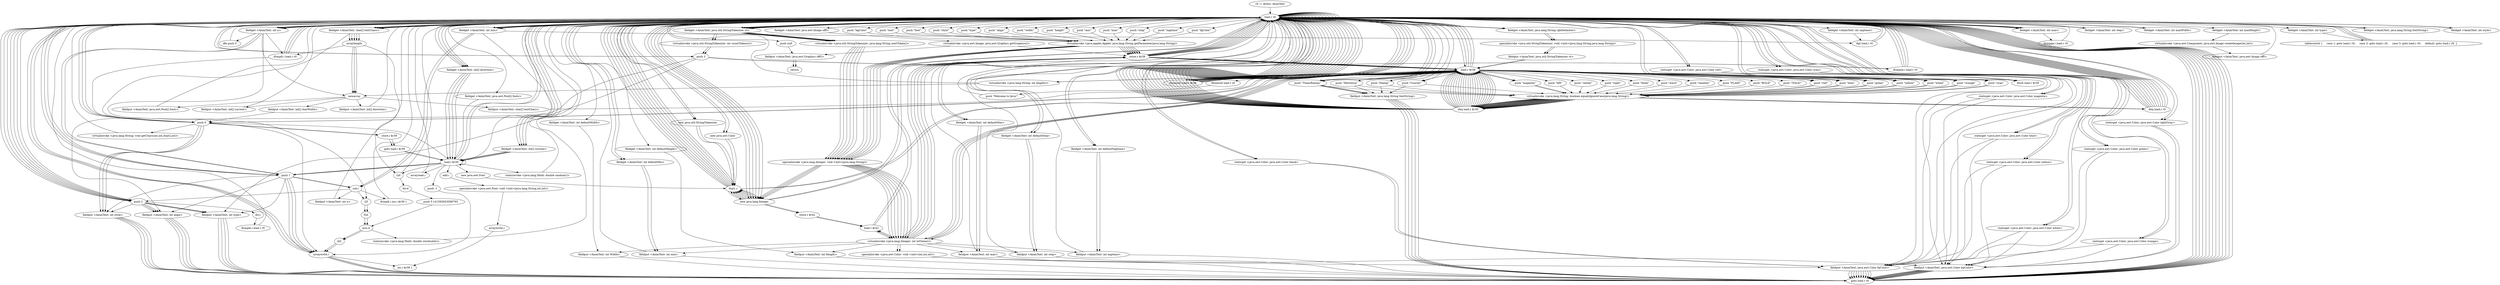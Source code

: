 digraph "" {
    "r0 := @this: AnimText"
    "load.r r0"
    "r0 := @this: AnimText"->"load.r r0";
    "push \"text\""
    "load.r r0"->"push \"text\"";
    "virtualinvoke <java.applet.Applet: java.lang.String getParameter(java.lang.String)>"
    "push \"text\""->"virtualinvoke <java.applet.Applet: java.lang.String getParameter(java.lang.String)>";
    "store.r $r39"
    "virtualinvoke <java.applet.Applet: java.lang.String getParameter(java.lang.String)>"->"store.r $r39";
    "load.r $r39"
    "store.r $r39"->"load.r $r39";
    "ifnonnull load.r r0"
    "load.r $r39"->"ifnonnull load.r r0";
    "push \"Welcome to Java!\""
    "ifnonnull load.r r0"->"push \"Welcome to Java!\"";
    "push \"Welcome to Java!\""->"store.r $r39";
    "store.r $r39"->"load.r r0";
    "load.r r0"->"load.r $r39";
    "virtualinvoke <java.lang.String: int length()>"
    "load.r $r39"->"virtualinvoke <java.lang.String: int length()>";
    "newarray"
    "virtualinvoke <java.lang.String: int length()>"->"newarray";
    "fieldput <AnimText: char[] textChars>"
    "newarray"->"fieldput <AnimText: char[] textChars>";
    "fieldput <AnimText: char[] textChars>"->"load.r $r39";
    "push 0"
    "load.r $r39"->"push 0";
    "push 0"->"load.r $r39";
    "load.r $r39"->"virtualinvoke <java.lang.String: int length()>";
    "virtualinvoke <java.lang.String: int length()>"->"load.r r0";
    "fieldget <AnimText: char[] textChars>"
    "load.r r0"->"fieldget <AnimText: char[] textChars>";
    "fieldget <AnimText: char[] textChars>"->"push 0";
    "virtualinvoke <java.lang.String: void getChars(int,int,char[],int)>"
    "push 0"->"virtualinvoke <java.lang.String: void getChars(int,int,char[],int)>";
    "virtualinvoke <java.lang.String: void getChars(int,int,char[],int)>"->"load.r r0";
    "push \"font\""
    "load.r r0"->"push \"font\"";
    "push \"font\""->"virtualinvoke <java.applet.Applet: java.lang.String getParameter(java.lang.String)>";
    "virtualinvoke <java.applet.Applet: java.lang.String getParameter(java.lang.String)>"->"store.r $r39";
    "store.r $r39"->"load.r $r39";
    "ifnonnull load.r $r39"
    "load.r $r39"->"ifnonnull load.r $r39";
    "ifnonnull load.r $r39"->"load.r r0";
    "push \"TimesRoman\""
    "load.r r0"->"push \"TimesRoman\"";
    "fieldput <AnimText: java.lang.String fontString>"
    "push \"TimesRoman\""->"fieldput <AnimText: java.lang.String fontString>";
    "goto load.r r0"
    "fieldput <AnimText: java.lang.String fontString>"->"goto load.r r0";
    "goto load.r r0"->"load.r r0";
    "push \"style\""
    "load.r r0"->"push \"style\"";
    "push \"style\""->"virtualinvoke <java.applet.Applet: java.lang.String getParameter(java.lang.String)>";
    "virtualinvoke <java.applet.Applet: java.lang.String getParameter(java.lang.String)>"->"store.r $r39";
    "store.r $r39"->"load.r $r39";
    "load.r $r39"->"ifnonnull load.r $r39";
    "ifnonnull load.r $r39"->"load.r r0";
    "load.r r0"->"push 0";
    "fieldput <AnimText: int style>"
    "push 0"->"fieldput <AnimText: int style>";
    "fieldput <AnimText: int style>"->"goto load.r r0";
    "goto load.r r0"->"load.r r0";
    "push \"type\""
    "load.r r0"->"push \"type\"";
    "push \"type\""->"virtualinvoke <java.applet.Applet: java.lang.String getParameter(java.lang.String)>";
    "virtualinvoke <java.applet.Applet: java.lang.String getParameter(java.lang.String)>"->"store.r $r39";
    "store.r $r39"->"load.r $r39";
    "load.r $r39"->"ifnonnull load.r $r39";
    "ifnonnull load.r $r39"->"load.r r0";
    "push 2"
    "load.r r0"->"push 2";
    "fieldput <AnimText: int type>"
    "push 2"->"fieldput <AnimText: int type>";
    "fieldput <AnimText: int type>"->"goto load.r r0";
    "goto load.r r0"->"load.r r0";
    "push \"align\""
    "load.r r0"->"push \"align\"";
    "push \"align\""->"virtualinvoke <java.applet.Applet: java.lang.String getParameter(java.lang.String)>";
    "virtualinvoke <java.applet.Applet: java.lang.String getParameter(java.lang.String)>"->"store.r $r39";
    "store.r $r39"->"load.r $r39";
    "load.r $r39"->"ifnonnull load.r $r39";
    "ifnonnull load.r $r39"->"load.r r0";
    "load.r r0"->"push 2";
    "fieldput <AnimText: int align>"
    "push 2"->"fieldput <AnimText: int align>";
    "fieldput <AnimText: int align>"->"goto load.r r0";
    "goto load.r r0"->"load.r r0";
    "new java.lang.Integer"
    "load.r r0"->"new java.lang.Integer";
    "dup1.r"
    "new java.lang.Integer"->"dup1.r";
    "dup1.r"->"load.r r0";
    "push \"width\""
    "load.r r0"->"push \"width\"";
    "push \"width\""->"virtualinvoke <java.applet.Applet: java.lang.String getParameter(java.lang.String)>";
    "specialinvoke <java.lang.Integer: void <init>(java.lang.String)>"
    "virtualinvoke <java.applet.Applet: java.lang.String getParameter(java.lang.String)>"->"specialinvoke <java.lang.Integer: void <init>(java.lang.String)>";
    "virtualinvoke <java.lang.Integer: int intValue()>"
    "specialinvoke <java.lang.Integer: void <init>(java.lang.String)>"->"virtualinvoke <java.lang.Integer: int intValue()>";
    "fieldput <AnimText: int Width>"
    "virtualinvoke <java.lang.Integer: int intValue()>"->"fieldput <AnimText: int Width>";
    "fieldput <AnimText: int Width>"->"goto load.r r0";
    "goto load.r r0"->"load.r r0";
    "load.r r0"->"new java.lang.Integer";
    "new java.lang.Integer"->"dup1.r";
    "dup1.r"->"load.r r0";
    "push \"height\""
    "load.r r0"->"push \"height\"";
    "push \"height\""->"virtualinvoke <java.applet.Applet: java.lang.String getParameter(java.lang.String)>";
    "virtualinvoke <java.applet.Applet: java.lang.String getParameter(java.lang.String)>"->"specialinvoke <java.lang.Integer: void <init>(java.lang.String)>";
    "specialinvoke <java.lang.Integer: void <init>(java.lang.String)>"->"virtualinvoke <java.lang.Integer: int intValue()>";
    "fieldput <AnimText: int Height>"
    "virtualinvoke <java.lang.Integer: int intValue()>"->"fieldput <AnimText: int Height>";
    "fieldput <AnimText: int Height>"->"goto load.r r0";
    "goto load.r r0"->"load.r r0";
    "load.r r0"->"new java.lang.Integer";
    "new java.lang.Integer"->"dup1.r";
    "dup1.r"->"load.r r0";
    "push \"min\""
    "load.r r0"->"push \"min\"";
    "push \"min\""->"virtualinvoke <java.applet.Applet: java.lang.String getParameter(java.lang.String)>";
    "virtualinvoke <java.applet.Applet: java.lang.String getParameter(java.lang.String)>"->"specialinvoke <java.lang.Integer: void <init>(java.lang.String)>";
    "specialinvoke <java.lang.Integer: void <init>(java.lang.String)>"->"virtualinvoke <java.lang.Integer: int intValue()>";
    "fieldput <AnimText: int min>"
    "virtualinvoke <java.lang.Integer: int intValue()>"->"fieldput <AnimText: int min>";
    "fieldput <AnimText: int min>"->"goto load.r r0";
    "goto load.r r0"->"load.r r0";
    "load.r r0"->"new java.lang.Integer";
    "new java.lang.Integer"->"dup1.r";
    "dup1.r"->"load.r r0";
    "push \"max\""
    "load.r r0"->"push \"max\"";
    "push \"max\""->"virtualinvoke <java.applet.Applet: java.lang.String getParameter(java.lang.String)>";
    "virtualinvoke <java.applet.Applet: java.lang.String getParameter(java.lang.String)>"->"specialinvoke <java.lang.Integer: void <init>(java.lang.String)>";
    "specialinvoke <java.lang.Integer: void <init>(java.lang.String)>"->"virtualinvoke <java.lang.Integer: int intValue()>";
    "fieldput <AnimText: int max>"
    "virtualinvoke <java.lang.Integer: int intValue()>"->"fieldput <AnimText: int max>";
    "fieldput <AnimText: int max>"->"goto load.r r0";
    "goto load.r r0"->"load.r r0";
    "fieldget <AnimText: int min>"
    "load.r r0"->"fieldget <AnimText: int min>";
    "fieldget <AnimText: int min>"->"load.r r0";
    "fieldget <AnimText: int max>"
    "load.r r0"->"fieldget <AnimText: int max>";
    "ifcmpge.i load.r r0"
    "fieldget <AnimText: int max>"->"ifcmpge.i load.r r0";
    "ifcmpge.i load.r r0"->"load.r r0";
    "load.r r0"->"fieldget <AnimText: int min>";
    "ifgt load.r r0"
    "fieldget <AnimText: int min>"->"ifgt load.r r0";
    "ifgt load.r r0"->"load.r r0";
    "load.r r0"->"load.r r0";
    "fieldget <AnimText: int defaultMin>"
    "load.r r0"->"fieldget <AnimText: int defaultMin>";
    "fieldget <AnimText: int defaultMin>"->"fieldput <AnimText: int min>";
    "fieldput <AnimText: int min>"->"load.r r0";
    "load.r r0"->"load.r r0";
    "fieldget <AnimText: int defaultMax>"
    "load.r r0"->"fieldget <AnimText: int defaultMax>";
    "fieldget <AnimText: int defaultMax>"->"fieldput <AnimText: int max>";
    "fieldput <AnimText: int max>"->"load.r r0";
    "load.r r0"->"new java.lang.Integer";
    "new java.lang.Integer"->"dup1.r";
    "dup1.r"->"load.r r0";
    "push \"step\""
    "load.r r0"->"push \"step\"";
    "push \"step\""->"virtualinvoke <java.applet.Applet: java.lang.String getParameter(java.lang.String)>";
    "virtualinvoke <java.applet.Applet: java.lang.String getParameter(java.lang.String)>"->"specialinvoke <java.lang.Integer: void <init>(java.lang.String)>";
    "specialinvoke <java.lang.Integer: void <init>(java.lang.String)>"->"virtualinvoke <java.lang.Integer: int intValue()>";
    "fieldput <AnimText: int step>"
    "virtualinvoke <java.lang.Integer: int intValue()>"->"fieldput <AnimText: int step>";
    "fieldput <AnimText: int step>"->"goto load.r r0";
    "goto load.r r0"->"load.r r0";
    "fieldget <AnimText: int step>"
    "load.r r0"->"fieldget <AnimText: int step>";
    "fieldget <AnimText: int step>"->"load.r r0";
    "load.r r0"->"fieldget <AnimText: int max>";
    "fieldget <AnimText: int max>"->"load.r r0";
    "load.r r0"->"fieldget <AnimText: int min>";
    "sub.i"
    "fieldget <AnimText: int min>"->"sub.i";
    "sub.i"->"push 2";
    "div.i"
    "push 2"->"div.i";
    "ifcmple.i load.r r0"
    "div.i"->"ifcmple.i load.r r0";
    "ifcmple.i load.r r0"->"load.r r0";
    "load.r r0"->"load.r r0";
    "fieldget <AnimText: int defaultStep>"
    "load.r r0"->"fieldget <AnimText: int defaultStep>";
    "fieldget <AnimText: int defaultStep>"->"fieldput <AnimText: int step>";
    "fieldput <AnimText: int step>"->"load.r r0";
    "load.r r0"->"new java.lang.Integer";
    "new java.lang.Integer"->"dup1.r";
    "dup1.r"->"load.r r0";
    "push \"naptime\""
    "load.r r0"->"push \"naptime\"";
    "push \"naptime\""->"virtualinvoke <java.applet.Applet: java.lang.String getParameter(java.lang.String)>";
    "virtualinvoke <java.applet.Applet: java.lang.String getParameter(java.lang.String)>"->"specialinvoke <java.lang.Integer: void <init>(java.lang.String)>";
    "specialinvoke <java.lang.Integer: void <init>(java.lang.String)>"->"virtualinvoke <java.lang.Integer: int intValue()>";
    "fieldput <AnimText: int naptime>"
    "virtualinvoke <java.lang.Integer: int intValue()>"->"fieldput <AnimText: int naptime>";
    "fieldput <AnimText: int naptime>"->"goto load.r r0";
    "goto load.r r0"->"load.r r0";
    "fieldget <AnimText: int naptime>"
    "load.r r0"->"fieldget <AnimText: int naptime>";
    "fieldget <AnimText: int naptime>"->"ifgt load.r r0";
    "ifgt load.r r0"->"load.r r0";
    "load.r r0"->"load.r r0";
    "fieldget <AnimText: int defaultNaptime>"
    "load.r r0"->"fieldget <AnimText: int defaultNaptime>";
    "fieldget <AnimText: int defaultNaptime>"->"fieldput <AnimText: int naptime>";
    "fieldput <AnimText: int naptime>"->"load.r r0";
    "push \"fgColor\""
    "load.r r0"->"push \"fgColor\"";
    "push \"fgColor\""->"virtualinvoke <java.applet.Applet: java.lang.String getParameter(java.lang.String)>";
    "virtualinvoke <java.applet.Applet: java.lang.String getParameter(java.lang.String)>"->"store.r $r39";
    "store.r $r39"->"load.r $r39";
    "ifnull load.r $r39"
    "load.r $r39"->"ifnull load.r $r39";
    "ifnull load.r $r39"->"load.r r0";
    "new java.util.StringTokenizer"
    "load.r r0"->"new java.util.StringTokenizer";
    "new java.util.StringTokenizer"->"dup1.r";
    "dup1.r"->"load.r $r39";
    "load.r $r39"->"load.r r0";
    "fieldget <AnimText: java.lang.String rgbDelimiter>"
    "load.r r0"->"fieldget <AnimText: java.lang.String rgbDelimiter>";
    "specialinvoke <java.util.StringTokenizer: void <init>(java.lang.String,java.lang.String)>"
    "fieldget <AnimText: java.lang.String rgbDelimiter>"->"specialinvoke <java.util.StringTokenizer: void <init>(java.lang.String,java.lang.String)>";
    "fieldput <AnimText: java.util.StringTokenizer st>"
    "specialinvoke <java.util.StringTokenizer: void <init>(java.lang.String,java.lang.String)>"->"fieldput <AnimText: java.util.StringTokenizer st>";
    "fieldput <AnimText: java.util.StringTokenizer st>"->"load.r $r39";
    "load.r $r39"->"ifnonnull load.r $r39";
    "ifnonnull load.r $r39"->"load.r r0";
    "staticget <java.awt.Color: java.awt.Color black>"
    "load.r r0"->"staticget <java.awt.Color: java.awt.Color black>";
    "fieldput <AnimText: java.awt.Color fgColor>"
    "staticget <java.awt.Color: java.awt.Color black>"->"fieldput <AnimText: java.awt.Color fgColor>";
    "fieldput <AnimText: java.awt.Color fgColor>"->"goto load.r r0";
    "goto load.r r0"->"load.r r0";
    "push \"bgColor\""
    "load.r r0"->"push \"bgColor\"";
    "push \"bgColor\""->"virtualinvoke <java.applet.Applet: java.lang.String getParameter(java.lang.String)>";
    "virtualinvoke <java.applet.Applet: java.lang.String getParameter(java.lang.String)>"->"store.r $r39";
    "store.r $r39"->"load.r $r39";
    "load.r $r39"->"ifnull load.r $r39";
    "ifnull load.r $r39"->"load.r r0";
    "load.r r0"->"new java.util.StringTokenizer";
    "new java.util.StringTokenizer"->"dup1.r";
    "dup1.r"->"load.r $r39";
    "load.r $r39"->"load.r r0";
    "load.r r0"->"fieldget <AnimText: java.lang.String rgbDelimiter>";
    "fieldget <AnimText: java.lang.String rgbDelimiter>"->"specialinvoke <java.util.StringTokenizer: void <init>(java.lang.String,java.lang.String)>";
    "specialinvoke <java.util.StringTokenizer: void <init>(java.lang.String,java.lang.String)>"->"fieldput <AnimText: java.util.StringTokenizer st>";
    "fieldput <AnimText: java.util.StringTokenizer st>"->"load.r $r39";
    "load.r $r39"->"ifnonnull load.r $r39";
    "ifnonnull load.r $r39"->"load.r r0";
    "staticget <java.awt.Color: java.awt.Color lightGray>"
    "load.r r0"->"staticget <java.awt.Color: java.awt.Color lightGray>";
    "fieldput <AnimText: java.awt.Color bgColor>"
    "staticget <java.awt.Color: java.awt.Color lightGray>"->"fieldput <AnimText: java.awt.Color bgColor>";
    "fieldput <AnimText: java.awt.Color bgColor>"->"goto load.r r0";
    "goto load.r r0"->"load.r r0";
    "load.r r0"->"load.r r0";
    "load.r r0"->"fieldget <AnimText: int max>";
    "fieldget <AnimText: int max>"->"load.r r0";
    "load.r r0"->"fieldget <AnimText: int min>";
    "fieldget <AnimText: int min>"->"sub.i";
    "fieldput <AnimText: int n>"
    "sub.i"->"fieldput <AnimText: int n>";
    "fieldput <AnimText: int n>"->"load.r r0";
    "fieldget <AnimText: int n>"
    "load.r r0"->"fieldget <AnimText: int n>";
    "ifle push 0"
    "fieldget <AnimText: int n>"->"ifle push 0";
    "ifle push 0"->"load.r r0";
    "load.r r0"->"load.r r0";
    "load.r r0"->"fieldget <AnimText: int n>";
    "fieldget <AnimText: int n>"->"newarray";
    "fieldput <AnimText: java.awt.Font[] fonts>"
    "newarray"->"fieldput <AnimText: java.awt.Font[] fonts>";
    "fieldput <AnimText: java.awt.Font[] fonts>"->"load.r r0";
    "load.r r0"->"load.r r0";
    "load.r r0"->"fieldget <AnimText: char[] textChars>";
    "arraylength"
    "fieldget <AnimText: char[] textChars>"->"arraylength";
    "arraylength"->"newarray";
    "fieldput <AnimText: int[] current>"
    "newarray"->"fieldput <AnimText: int[] current>";
    "fieldput <AnimText: int[] current>"->"load.r r0";
    "load.r r0"->"load.r r0";
    "load.r r0"->"fieldget <AnimText: char[] textChars>";
    "fieldget <AnimText: char[] textChars>"->"arraylength";
    "arraylength"->"newarray";
    "fieldput <AnimText: int[] direction>"
    "newarray"->"fieldput <AnimText: int[] direction>";
    "fieldput <AnimText: int[] direction>"->"load.r r0";
    "load.r r0"->"load.r r0";
    "load.r r0"->"fieldget <AnimText: char[] textChars>";
    "fieldget <AnimText: char[] textChars>"->"arraylength";
    "arraylength"->"newarray";
    "fieldput <AnimText: int[] charWidth>"
    "newarray"->"fieldput <AnimText: int[] charWidth>";
    "fieldput <AnimText: int[] charWidth>"->"push 0";
    "store.i $r39"
    "push 0"->"store.i $r39";
    "goto load.i $r39"
    "store.i $r39"->"goto load.i $r39";
    "load.i $r39"
    "goto load.i $r39"->"load.i $r39";
    "load.i $r39"->"load.r r0";
    "load.r r0"->"fieldget <AnimText: int n>";
    "ifcmplt.i load.r r0"
    "fieldget <AnimText: int n>"->"ifcmplt.i load.r r0";
    "ifcmplt.i load.r r0"->"push 0";
    "push 0"->"store.i $r39";
    "store.i $r39"->"goto load.i $r39";
    "goto load.i $r39"->"load.i $r39";
    "load.i $r39"->"load.r r0";
    "load.r r0"->"fieldget <AnimText: char[] textChars>";
    "fieldget <AnimText: char[] textChars>"->"arraylength";
    "arraylength"->"ifcmplt.i load.r r0";
    "ifcmplt.i load.r r0"->"load.r r0";
    "load.r r0"->"load.r r0";
    "load.r r0"->"load.r r0";
    "fieldget <AnimText: int maxWidth>"
    "load.r r0"->"fieldget <AnimText: int maxWidth>";
    "fieldget <AnimText: int maxWidth>"->"load.r r0";
    "fieldget <AnimText: int maxHeight>"
    "load.r r0"->"fieldget <AnimText: int maxHeight>";
    "virtualinvoke <java.awt.Component: java.awt.Image createImage(int,int)>"
    "fieldget <AnimText: int maxHeight>"->"virtualinvoke <java.awt.Component: java.awt.Image createImage(int,int)>";
    "fieldput <AnimText: java.awt.Image offI>"
    "virtualinvoke <java.awt.Component: java.awt.Image createImage(int,int)>"->"fieldput <AnimText: java.awt.Image offI>";
    "fieldput <AnimText: java.awt.Image offI>"->"load.r r0";
    "load.r r0"->"load.r r0";
    "fieldget <AnimText: java.awt.Image offI>"
    "load.r r0"->"fieldget <AnimText: java.awt.Image offI>";
    "virtualinvoke <java.awt.Image: java.awt.Graphics getGraphics()>"
    "fieldget <AnimText: java.awt.Image offI>"->"virtualinvoke <java.awt.Image: java.awt.Graphics getGraphics()>";
    "fieldput <AnimText: java.awt.Graphics offG>"
    "virtualinvoke <java.awt.Image: java.awt.Graphics getGraphics()>"->"fieldput <AnimText: java.awt.Graphics offG>";
    "return"
    "fieldput <AnimText: java.awt.Graphics offG>"->"return";
    "virtualinvoke <java.awt.Image: java.awt.Graphics getGraphics()>"->"store.r $r39";
    "store.r $r39"->"load.r r0";
    "push null"
    "load.r r0"->"push null";
    "push null"->"fieldput <AnimText: java.awt.Graphics offG>";
    "fieldput <AnimText: java.awt.Graphics offG>"->"return";
    "ifcmplt.i load.r r0"->"load.r r0";
    "fieldget <AnimText: int type>"
    "load.r r0"->"fieldget <AnimText: int type>";
    "tableswitch {     case 1: goto load.r r0;     case 2: goto load.r r0;     case 3: goto load.r r0;     default: goto load.r r0; }"
    "fieldget <AnimText: int type>"->"tableswitch {     case 1: goto load.r r0;     case 2: goto load.r r0;     case 3: goto load.r r0;     default: goto load.r r0; }";
    "tableswitch {     case 1: goto load.r r0;     case 2: goto load.r r0;     case 3: goto load.r r0;     default: goto load.r r0; }"->"load.r r0";
    "fieldget <AnimText: int[] current>"
    "load.r r0"->"fieldget <AnimText: int[] current>";
    "fieldget <AnimText: int[] current>"->"load.i $r39";
    "load.i $r39"->"push 0";
    "arraywrite.i"
    "push 0"->"arraywrite.i";
    "arraywrite.i"->"load.r r0";
    "fieldget <AnimText: int[] direction>"
    "load.r r0"->"fieldget <AnimText: int[] direction>";
    "fieldget <AnimText: int[] direction>"->"load.i $r39";
    "push 1"
    "load.i $r39"->"push 1";
    "push 1"->"arraywrite.i";
    "arraywrite.i"->"goto load.r r0";
    "goto load.r r0"->"load.r r0";
    "load.r r0"->"fieldget <AnimText: int[] current>";
    "fieldget <AnimText: int[] current>"->"load.i $r39";
    "arrayread.i"
    "load.i $r39"->"arrayread.i";
    "arrayread.i"->"load.r r0";
    "load.r r0"->"fieldget <AnimText: int n>";
    "fieldget <AnimText: int n>"->"push 1";
    "push 1"->"sub.i";
    "ifcmplt.i inc.i $r39 1"
    "sub.i"->"ifcmplt.i inc.i $r39 1";
    "ifcmplt.i inc.i $r39 1"->"load.r r0";
    "load.r r0"->"fieldget <AnimText: int[] direction>";
    "fieldget <AnimText: int[] direction>"->"load.i $r39";
    "push -1"
    "load.i $r39"->"push -1";
    "push -1"->"arraywrite.i";
    "inc.i $r39 1"
    "arraywrite.i"->"inc.i $r39 1";
    "tableswitch {     case 1: goto load.r r0;     case 2: goto load.r r0;     case 3: goto load.r r0;     default: goto load.r r0; }"->"load.r r0";
    "load.r r0"->"fieldget <AnimText: int[] current>";
    "fieldget <AnimText: int[] current>"->"load.i $r39";
    "load.i $r39"->"load.i $r39";
    "i2d"
    "load.i $r39"->"i2d";
    "i2d"->"load.r r0";
    "load.r r0"->"fieldget <AnimText: char[] textChars>";
    "fieldget <AnimText: char[] textChars>"->"arraylength";
    "arraylength"->"i2d";
    "div.d"
    "i2d"->"div.d";
    "push 3.141592653589793"
    "div.d"->"push 3.141592653589793";
    "mul.d"
    "push 3.141592653589793"->"mul.d";
    "staticinvoke <java.lang.Math: double sin(double)>"
    "mul.d"->"staticinvoke <java.lang.Math: double sin(double)>";
    "staticinvoke <java.lang.Math: double sin(double)>"->"load.r r0";
    "load.r r0"->"fieldget <AnimText: int n>";
    "fieldget <AnimText: int n>"->"push 1";
    "push 1"->"sub.i";
    "i2f"
    "sub.i"->"i2f";
    "f2d"
    "i2f"->"f2d";
    "f2d"->"mul.d";
    "d2i"
    "mul.d"->"d2i";
    "d2i"->"arraywrite.i";
    "arraywrite.i"->"load.r r0";
    "load.r r0"->"fieldget <AnimText: int[] direction>";
    "fieldget <AnimText: int[] direction>"->"load.i $r39";
    "load.i $r39"->"push 1";
    "push 1"->"arraywrite.i";
    "arraywrite.i"->"goto load.r r0";
    "tableswitch {     case 1: goto load.r r0;     case 2: goto load.r r0;     case 3: goto load.r r0;     default: goto load.r r0; }"->"load.r r0";
    "load.r r0"->"fieldget <AnimText: int[] current>";
    "fieldget <AnimText: int[] current>"->"load.i $r39";
    "staticinvoke <java.lang.Math: double random()>"
    "load.i $r39"->"staticinvoke <java.lang.Math: double random()>";
    "staticinvoke <java.lang.Math: double random()>"->"load.r r0";
    "load.r r0"->"fieldget <AnimText: int n>";
    "fieldget <AnimText: int n>"->"i2f";
    "i2f"->"f2d";
    "f2d"->"mul.d";
    "mul.d"->"d2i";
    "d2i"->"arraywrite.i";
    "arraywrite.i"->"load.r r0";
    "load.r r0"->"fieldget <AnimText: int[] direction>";
    "fieldget <AnimText: int[] direction>"->"load.i $r39";
    "load.i $r39"->"push 1";
    "push 1"->"arraywrite.i";
    "arraywrite.i"->"goto load.r r0";
    "ifcmplt.i load.r r0"->"load.r r0";
    "fieldget <AnimText: java.awt.Font[] fonts>"
    "load.r r0"->"fieldget <AnimText: java.awt.Font[] fonts>";
    "fieldget <AnimText: java.awt.Font[] fonts>"->"load.i $r39";
    "new java.awt.Font"
    "load.i $r39"->"new java.awt.Font";
    "new java.awt.Font"->"dup1.r";
    "dup1.r"->"load.r r0";
    "fieldget <AnimText: java.lang.String fontString>"
    "load.r r0"->"fieldget <AnimText: java.lang.String fontString>";
    "fieldget <AnimText: java.lang.String fontString>"->"load.r r0";
    "fieldget <AnimText: int style>"
    "load.r r0"->"fieldget <AnimText: int style>";
    "fieldget <AnimText: int style>"->"load.r r0";
    "load.r r0"->"fieldget <AnimText: int min>";
    "fieldget <AnimText: int min>"->"load.i $r39";
    "add.i"
    "load.i $r39"->"add.i";
    "specialinvoke <java.awt.Font: void <init>(java.lang.String,int,int)>"
    "add.i"->"specialinvoke <java.awt.Font: void <init>(java.lang.String,int,int)>";
    "arraywrite.r"
    "specialinvoke <java.awt.Font: void <init>(java.lang.String,int,int)>"->"arraywrite.r";
    "arraywrite.r"->"inc.i $r39 1";
    "ifnonnull load.r $r39"->"load.r $r39";
    "push \"red\""
    "load.r $r39"->"push \"red\"";
    "virtualinvoke <java.lang.String: boolean equalsIgnoreCase(java.lang.String)>"
    "push \"red\""->"virtualinvoke <java.lang.String: boolean equalsIgnoreCase(java.lang.String)>";
    "ifeq load.r $r39"
    "virtualinvoke <java.lang.String: boolean equalsIgnoreCase(java.lang.String)>"->"ifeq load.r $r39";
    "ifeq load.r $r39"->"load.r r0";
    "staticget <java.awt.Color: java.awt.Color red>"
    "load.r r0"->"staticget <java.awt.Color: java.awt.Color red>";
    "staticget <java.awt.Color: java.awt.Color red>"->"fieldput <AnimText: java.awt.Color bgColor>";
    "fieldput <AnimText: java.awt.Color bgColor>"->"goto load.r r0";
    "ifeq load.r $r39"->"load.r $r39";
    "push \"blue\""
    "load.r $r39"->"push \"blue\"";
    "push \"blue\""->"virtualinvoke <java.lang.String: boolean equalsIgnoreCase(java.lang.String)>";
    "virtualinvoke <java.lang.String: boolean equalsIgnoreCase(java.lang.String)>"->"ifeq load.r $r39";
    "ifeq load.r $r39"->"load.r r0";
    "staticget <java.awt.Color: java.awt.Color blue>"
    "load.r r0"->"staticget <java.awt.Color: java.awt.Color blue>";
    "staticget <java.awt.Color: java.awt.Color blue>"->"fieldput <AnimText: java.awt.Color bgColor>";
    "fieldput <AnimText: java.awt.Color bgColor>"->"goto load.r r0";
    "ifeq load.r $r39"->"load.r $r39";
    "push \"green\""
    "load.r $r39"->"push \"green\"";
    "push \"green\""->"virtualinvoke <java.lang.String: boolean equalsIgnoreCase(java.lang.String)>";
    "virtualinvoke <java.lang.String: boolean equalsIgnoreCase(java.lang.String)>"->"ifeq load.r $r39";
    "ifeq load.r $r39"->"load.r r0";
    "staticget <java.awt.Color: java.awt.Color green>"
    "load.r r0"->"staticget <java.awt.Color: java.awt.Color green>";
    "staticget <java.awt.Color: java.awt.Color green>"->"fieldput <AnimText: java.awt.Color bgColor>";
    "fieldput <AnimText: java.awt.Color bgColor>"->"goto load.r r0";
    "ifeq load.r $r39"->"load.r $r39";
    "push \"yellow\""
    "load.r $r39"->"push \"yellow\"";
    "push \"yellow\""->"virtualinvoke <java.lang.String: boolean equalsIgnoreCase(java.lang.String)>";
    "virtualinvoke <java.lang.String: boolean equalsIgnoreCase(java.lang.String)>"->"ifeq load.r $r39";
    "ifeq load.r $r39"->"load.r r0";
    "staticget <java.awt.Color: java.awt.Color yellow>"
    "load.r r0"->"staticget <java.awt.Color: java.awt.Color yellow>";
    "staticget <java.awt.Color: java.awt.Color yellow>"->"fieldput <AnimText: java.awt.Color bgColor>";
    "fieldput <AnimText: java.awt.Color bgColor>"->"goto load.r r0";
    "ifeq load.r $r39"->"load.r $r39";
    "push \"white\""
    "load.r $r39"->"push \"white\"";
    "push \"white\""->"virtualinvoke <java.lang.String: boolean equalsIgnoreCase(java.lang.String)>";
    "virtualinvoke <java.lang.String: boolean equalsIgnoreCase(java.lang.String)>"->"ifeq load.r $r39";
    "ifeq load.r $r39"->"load.r r0";
    "staticget <java.awt.Color: java.awt.Color white>"
    "load.r r0"->"staticget <java.awt.Color: java.awt.Color white>";
    "staticget <java.awt.Color: java.awt.Color white>"->"fieldput <AnimText: java.awt.Color bgColor>";
    "fieldput <AnimText: java.awt.Color bgColor>"->"goto load.r r0";
    "ifeq load.r $r39"->"load.r $r39";
    "push \"orange\""
    "load.r $r39"->"push \"orange\"";
    "push \"orange\""->"virtualinvoke <java.lang.String: boolean equalsIgnoreCase(java.lang.String)>";
    "virtualinvoke <java.lang.String: boolean equalsIgnoreCase(java.lang.String)>"->"ifeq load.r $r39";
    "ifeq load.r $r39"->"load.r r0";
    "staticget <java.awt.Color: java.awt.Color orange>"
    "load.r r0"->"staticget <java.awt.Color: java.awt.Color orange>";
    "staticget <java.awt.Color: java.awt.Color orange>"->"fieldput <AnimText: java.awt.Color bgColor>";
    "fieldput <AnimText: java.awt.Color bgColor>"->"goto load.r r0";
    "ifeq load.r $r39"->"load.r $r39";
    "push \"cyan\""
    "load.r $r39"->"push \"cyan\"";
    "push \"cyan\""->"virtualinvoke <java.lang.String: boolean equalsIgnoreCase(java.lang.String)>";
    "virtualinvoke <java.lang.String: boolean equalsIgnoreCase(java.lang.String)>"->"ifeq load.r $r39";
    "ifeq load.r $r39"->"load.r r0";
    "staticget <java.awt.Color: java.awt.Color cyan>"
    "load.r r0"->"staticget <java.awt.Color: java.awt.Color cyan>";
    "staticget <java.awt.Color: java.awt.Color cyan>"->"fieldput <AnimText: java.awt.Color bgColor>";
    "fieldput <AnimText: java.awt.Color bgColor>"->"goto load.r r0";
    "ifeq load.r $r39"->"load.r $r39";
    "push \"magenta\""
    "load.r $r39"->"push \"magenta\"";
    "push \"magenta\""->"virtualinvoke <java.lang.String: boolean equalsIgnoreCase(java.lang.String)>";
    "ifeq load.r r0"
    "virtualinvoke <java.lang.String: boolean equalsIgnoreCase(java.lang.String)>"->"ifeq load.r r0";
    "ifeq load.r r0"->"load.r r0";
    "staticget <java.awt.Color: java.awt.Color magenta>"
    "load.r r0"->"staticget <java.awt.Color: java.awt.Color magenta>";
    "staticget <java.awt.Color: java.awt.Color magenta>"->"fieldput <AnimText: java.awt.Color bgColor>";
    "fieldput <AnimText: java.awt.Color bgColor>"->"goto load.r r0";
    "ifeq load.r r0"->"load.r r0";
    "fieldget <AnimText: java.util.StringTokenizer st>"
    "load.r r0"->"fieldget <AnimText: java.util.StringTokenizer st>";
    "virtualinvoke <java.util.StringTokenizer: int countTokens()>"
    "fieldget <AnimText: java.util.StringTokenizer st>"->"virtualinvoke <java.util.StringTokenizer: int countTokens()>";
    "push 3"
    "virtualinvoke <java.util.StringTokenizer: int countTokens()>"->"push 3";
    "ifcmpne.i load.r r0"
    "push 3"->"ifcmpne.i load.r r0";
    "ifcmpne.i load.r r0"->"load.r r0";
    "new java.awt.Color"
    "load.r r0"->"new java.awt.Color";
    "new java.awt.Color"->"dup1.r";
    "dup1.r"->"new java.lang.Integer";
    "new java.lang.Integer"->"dup1.r";
    "dup1.r"->"load.r r0";
    "load.r r0"->"fieldget <AnimText: java.util.StringTokenizer st>";
    "virtualinvoke <java.util.StringTokenizer: java.lang.String nextToken()>"
    "fieldget <AnimText: java.util.StringTokenizer st>"->"virtualinvoke <java.util.StringTokenizer: java.lang.String nextToken()>";
    "virtualinvoke <java.util.StringTokenizer: java.lang.String nextToken()>"->"specialinvoke <java.lang.Integer: void <init>(java.lang.String)>";
    "specialinvoke <java.lang.Integer: void <init>(java.lang.String)>"->"new java.lang.Integer";
    "new java.lang.Integer"->"store.r $r39";
    "store.r $r39"->"load.r $r39";
    "load.r $r39"->"load.r r0";
    "load.r r0"->"fieldget <AnimText: java.util.StringTokenizer st>";
    "fieldget <AnimText: java.util.StringTokenizer st>"->"virtualinvoke <java.util.StringTokenizer: java.lang.String nextToken()>";
    "virtualinvoke <java.util.StringTokenizer: java.lang.String nextToken()>"->"specialinvoke <java.lang.Integer: void <init>(java.lang.String)>";
    "specialinvoke <java.lang.Integer: void <init>(java.lang.String)>"->"new java.lang.Integer";
    "store.r $r42"
    "new java.lang.Integer"->"store.r $r42";
    "load.r $r42"
    "store.r $r42"->"load.r $r42";
    "load.r $r42"->"load.r r0";
    "load.r r0"->"fieldget <AnimText: java.util.StringTokenizer st>";
    "fieldget <AnimText: java.util.StringTokenizer st>"->"virtualinvoke <java.util.StringTokenizer: java.lang.String nextToken()>";
    "virtualinvoke <java.util.StringTokenizer: java.lang.String nextToken()>"->"specialinvoke <java.lang.Integer: void <init>(java.lang.String)>";
    "specialinvoke <java.lang.Integer: void <init>(java.lang.String)>"->"virtualinvoke <java.lang.Integer: int intValue()>";
    "virtualinvoke <java.lang.Integer: int intValue()>"->"load.r $r39";
    "load.r $r39"->"virtualinvoke <java.lang.Integer: int intValue()>";
    "virtualinvoke <java.lang.Integer: int intValue()>"->"load.r $r42";
    "load.r $r42"->"virtualinvoke <java.lang.Integer: int intValue()>";
    "specialinvoke <java.awt.Color: void <init>(int,int,int)>"
    "virtualinvoke <java.lang.Integer: int intValue()>"->"specialinvoke <java.awt.Color: void <init>(int,int,int)>";
    "specialinvoke <java.awt.Color: void <init>(int,int,int)>"->"fieldput <AnimText: java.awt.Color bgColor>";
    "fieldput <AnimText: java.awt.Color bgColor>"->"goto load.r r0";
    "ifcmpne.i load.r r0"->"load.r r0";
    "load.r r0"->"staticget <java.awt.Color: java.awt.Color lightGray>";
    "staticget <java.awt.Color: java.awt.Color lightGray>"->"fieldput <AnimText: java.awt.Color bgColor>";
    "ifnonnull load.r $r39"->"load.r $r39";
    "load.r $r39"->"push \"red\"";
    "push \"red\""->"virtualinvoke <java.lang.String: boolean equalsIgnoreCase(java.lang.String)>";
    "virtualinvoke <java.lang.String: boolean equalsIgnoreCase(java.lang.String)>"->"ifeq load.r $r39";
    "ifeq load.r $r39"->"load.r r0";
    "load.r r0"->"staticget <java.awt.Color: java.awt.Color red>";
    "staticget <java.awt.Color: java.awt.Color red>"->"fieldput <AnimText: java.awt.Color fgColor>";
    "fieldput <AnimText: java.awt.Color fgColor>"->"goto load.r r0";
    "ifeq load.r $r39"->"load.r $r39";
    "load.r $r39"->"push \"blue\"";
    "push \"blue\""->"virtualinvoke <java.lang.String: boolean equalsIgnoreCase(java.lang.String)>";
    "virtualinvoke <java.lang.String: boolean equalsIgnoreCase(java.lang.String)>"->"ifeq load.r $r39";
    "ifeq load.r $r39"->"load.r r0";
    "load.r r0"->"staticget <java.awt.Color: java.awt.Color blue>";
    "staticget <java.awt.Color: java.awt.Color blue>"->"fieldput <AnimText: java.awt.Color fgColor>";
    "fieldput <AnimText: java.awt.Color fgColor>"->"goto load.r r0";
    "ifeq load.r $r39"->"load.r $r39";
    "load.r $r39"->"push \"green\"";
    "push \"green\""->"virtualinvoke <java.lang.String: boolean equalsIgnoreCase(java.lang.String)>";
    "virtualinvoke <java.lang.String: boolean equalsIgnoreCase(java.lang.String)>"->"ifeq load.r $r39";
    "ifeq load.r $r39"->"load.r r0";
    "load.r r0"->"staticget <java.awt.Color: java.awt.Color green>";
    "staticget <java.awt.Color: java.awt.Color green>"->"fieldput <AnimText: java.awt.Color fgColor>";
    "fieldput <AnimText: java.awt.Color fgColor>"->"goto load.r r0";
    "ifeq load.r $r39"->"load.r $r39";
    "load.r $r39"->"push \"yellow\"";
    "push \"yellow\""->"virtualinvoke <java.lang.String: boolean equalsIgnoreCase(java.lang.String)>";
    "virtualinvoke <java.lang.String: boolean equalsIgnoreCase(java.lang.String)>"->"ifeq load.r $r39";
    "ifeq load.r $r39"->"load.r r0";
    "load.r r0"->"staticget <java.awt.Color: java.awt.Color yellow>";
    "staticget <java.awt.Color: java.awt.Color yellow>"->"fieldput <AnimText: java.awt.Color fgColor>";
    "fieldput <AnimText: java.awt.Color fgColor>"->"goto load.r r0";
    "ifeq load.r $r39"->"load.r $r39";
    "load.r $r39"->"push \"white\"";
    "push \"white\""->"virtualinvoke <java.lang.String: boolean equalsIgnoreCase(java.lang.String)>";
    "virtualinvoke <java.lang.String: boolean equalsIgnoreCase(java.lang.String)>"->"ifeq load.r $r39";
    "ifeq load.r $r39"->"load.r r0";
    "load.r r0"->"staticget <java.awt.Color: java.awt.Color white>";
    "staticget <java.awt.Color: java.awt.Color white>"->"fieldput <AnimText: java.awt.Color fgColor>";
    "fieldput <AnimText: java.awt.Color fgColor>"->"goto load.r r0";
    "ifeq load.r $r39"->"load.r $r39";
    "load.r $r39"->"push \"orange\"";
    "push \"orange\""->"virtualinvoke <java.lang.String: boolean equalsIgnoreCase(java.lang.String)>";
    "virtualinvoke <java.lang.String: boolean equalsIgnoreCase(java.lang.String)>"->"ifeq load.r $r39";
    "ifeq load.r $r39"->"load.r r0";
    "load.r r0"->"staticget <java.awt.Color: java.awt.Color orange>";
    "staticget <java.awt.Color: java.awt.Color orange>"->"fieldput <AnimText: java.awt.Color fgColor>";
    "fieldput <AnimText: java.awt.Color fgColor>"->"goto load.r r0";
    "ifeq load.r $r39"->"load.r $r39";
    "load.r $r39"->"push \"cyan\"";
    "push \"cyan\""->"virtualinvoke <java.lang.String: boolean equalsIgnoreCase(java.lang.String)>";
    "virtualinvoke <java.lang.String: boolean equalsIgnoreCase(java.lang.String)>"->"ifeq load.r $r39";
    "ifeq load.r $r39"->"load.r r0";
    "load.r r0"->"staticget <java.awt.Color: java.awt.Color cyan>";
    "staticget <java.awt.Color: java.awt.Color cyan>"->"fieldput <AnimText: java.awt.Color fgColor>";
    "fieldput <AnimText: java.awt.Color fgColor>"->"goto load.r r0";
    "ifeq load.r $r39"->"load.r $r39";
    "load.r $r39"->"push \"magenta\"";
    "push \"magenta\""->"virtualinvoke <java.lang.String: boolean equalsIgnoreCase(java.lang.String)>";
    "virtualinvoke <java.lang.String: boolean equalsIgnoreCase(java.lang.String)>"->"ifeq load.r r0";
    "ifeq load.r r0"->"load.r r0";
    "load.r r0"->"staticget <java.awt.Color: java.awt.Color magenta>";
    "staticget <java.awt.Color: java.awt.Color magenta>"->"fieldput <AnimText: java.awt.Color fgColor>";
    "fieldput <AnimText: java.awt.Color fgColor>"->"goto load.r r0";
    "ifeq load.r r0"->"load.r r0";
    "load.r r0"->"fieldget <AnimText: java.util.StringTokenizer st>";
    "fieldget <AnimText: java.util.StringTokenizer st>"->"virtualinvoke <java.util.StringTokenizer: int countTokens()>";
    "virtualinvoke <java.util.StringTokenizer: int countTokens()>"->"push 3";
    "push 3"->"ifcmpne.i load.r r0";
    "ifcmpne.i load.r r0"->"load.r r0";
    "load.r r0"->"new java.awt.Color";
    "new java.awt.Color"->"dup1.r";
    "dup1.r"->"new java.lang.Integer";
    "new java.lang.Integer"->"dup1.r";
    "dup1.r"->"load.r r0";
    "load.r r0"->"fieldget <AnimText: java.util.StringTokenizer st>";
    "fieldget <AnimText: java.util.StringTokenizer st>"->"virtualinvoke <java.util.StringTokenizer: java.lang.String nextToken()>";
    "virtualinvoke <java.util.StringTokenizer: java.lang.String nextToken()>"->"specialinvoke <java.lang.Integer: void <init>(java.lang.String)>";
    "specialinvoke <java.lang.Integer: void <init>(java.lang.String)>"->"new java.lang.Integer";
    "new java.lang.Integer"->"store.r $r39";
    "store.r $r39"->"load.r $r39";
    "load.r $r39"->"load.r r0";
    "load.r r0"->"fieldget <AnimText: java.util.StringTokenizer st>";
    "fieldget <AnimText: java.util.StringTokenizer st>"->"virtualinvoke <java.util.StringTokenizer: java.lang.String nextToken()>";
    "virtualinvoke <java.util.StringTokenizer: java.lang.String nextToken()>"->"specialinvoke <java.lang.Integer: void <init>(java.lang.String)>";
    "specialinvoke <java.lang.Integer: void <init>(java.lang.String)>"->"new java.lang.Integer";
    "new java.lang.Integer"->"store.r $r42";
    "store.r $r42"->"load.r $r42";
    "load.r $r42"->"load.r r0";
    "load.r r0"->"fieldget <AnimText: java.util.StringTokenizer st>";
    "fieldget <AnimText: java.util.StringTokenizer st>"->"virtualinvoke <java.util.StringTokenizer: java.lang.String nextToken()>";
    "virtualinvoke <java.util.StringTokenizer: java.lang.String nextToken()>"->"specialinvoke <java.lang.Integer: void <init>(java.lang.String)>";
    "specialinvoke <java.lang.Integer: void <init>(java.lang.String)>"->"virtualinvoke <java.lang.Integer: int intValue()>";
    "virtualinvoke <java.lang.Integer: int intValue()>"->"load.r $r39";
    "load.r $r39"->"virtualinvoke <java.lang.Integer: int intValue()>";
    "virtualinvoke <java.lang.Integer: int intValue()>"->"load.r $r42";
    "load.r $r42"->"virtualinvoke <java.lang.Integer: int intValue()>";
    "virtualinvoke <java.lang.Integer: int intValue()>"->"specialinvoke <java.awt.Color: void <init>(int,int,int)>";
    "specialinvoke <java.awt.Color: void <init>(int,int,int)>"->"fieldput <AnimText: java.awt.Color fgColor>";
    "fieldput <AnimText: java.awt.Color fgColor>"->"goto load.r r0";
    "ifcmpne.i load.r r0"->"load.r r0";
    "load.r r0"->"staticget <java.awt.Color: java.awt.Color black>";
    "staticget <java.awt.Color: java.awt.Color black>"->"fieldput <AnimText: java.awt.Color fgColor>";
    "virtualinvoke <java.lang.Integer: int intValue()>"->"store.r $r39";
    "store.r $r39"->"load.r r0";
    "load.r r0"->"load.r r0";
    "load.r r0"->"fieldget <AnimText: int defaultNaptime>";
    "fieldget <AnimText: int defaultNaptime>"->"fieldput <AnimText: int naptime>";
    "virtualinvoke <java.lang.Integer: int intValue()>"->"store.r $r39";
    "store.r $r39"->"load.r r0";
    "load.r r0"->"load.r r0";
    "load.r r0"->"fieldget <AnimText: int defaultStep>";
    "fieldget <AnimText: int defaultStep>"->"fieldput <AnimText: int step>";
    "virtualinvoke <java.lang.Integer: int intValue()>"->"store.r $r39";
    "store.r $r39"->"load.r r0";
    "load.r r0"->"load.r r0";
    "load.r r0"->"fieldget <AnimText: int defaultMax>";
    "fieldget <AnimText: int defaultMax>"->"fieldput <AnimText: int max>";
    "virtualinvoke <java.lang.Integer: int intValue()>"->"store.r $r39";
    "store.r $r39"->"load.r r0";
    "load.r r0"->"load.r r0";
    "load.r r0"->"fieldget <AnimText: int defaultMin>";
    "fieldget <AnimText: int defaultMin>"->"fieldput <AnimText: int min>";
    "virtualinvoke <java.lang.Integer: int intValue()>"->"store.r $r39";
    "store.r $r39"->"load.r r0";
    "load.r r0"->"load.r r0";
    "fieldget <AnimText: int defaultHeight>"
    "load.r r0"->"fieldget <AnimText: int defaultHeight>";
    "fieldget <AnimText: int defaultHeight>"->"fieldput <AnimText: int Height>";
    "virtualinvoke <java.lang.Integer: int intValue()>"->"store.r $r39";
    "store.r $r39"->"load.r r0";
    "load.r r0"->"load.r r0";
    "fieldget <AnimText: int defaultWidth>"
    "load.r r0"->"fieldget <AnimText: int defaultWidth>";
    "fieldget <AnimText: int defaultWidth>"->"fieldput <AnimText: int Width>";
    "ifnonnull load.r $r39"->"load.r $r39";
    "push \"left\""
    "load.r $r39"->"push \"left\"";
    "push \"left\""->"virtualinvoke <java.lang.String: boolean equalsIgnoreCase(java.lang.String)>";
    "virtualinvoke <java.lang.String: boolean equalsIgnoreCase(java.lang.String)>"->"ifeq load.r $r39";
    "ifeq load.r $r39"->"load.r r0";
    "load.r r0"->"push 1";
    "push 1"->"fieldput <AnimText: int align>";
    "fieldput <AnimText: int align>"->"goto load.r r0";
    "ifeq load.r $r39"->"load.r $r39";
    "push \"center\""
    "load.r $r39"->"push \"center\"";
    "push \"center\""->"virtualinvoke <java.lang.String: boolean equalsIgnoreCase(java.lang.String)>";
    "virtualinvoke <java.lang.String: boolean equalsIgnoreCase(java.lang.String)>"->"ifeq load.r $r39";
    "ifeq load.r $r39"->"load.r r0";
    "load.r r0"->"push 2";
    "push 2"->"fieldput <AnimText: int align>";
    "fieldput <AnimText: int align>"->"goto load.r r0";
    "ifeq load.r $r39"->"load.r $r39";
    "push \"right\""
    "load.r $r39"->"push \"right\"";
    "push \"right\""->"virtualinvoke <java.lang.String: boolean equalsIgnoreCase(java.lang.String)>";
    "virtualinvoke <java.lang.String: boolean equalsIgnoreCase(java.lang.String)>"->"ifeq load.r r0";
    "ifeq load.r r0"->"load.r r0";
    "load.r r0"->"push 3";
    "push 3"->"fieldput <AnimText: int align>";
    "fieldput <AnimText: int align>"->"goto load.r r0";
    "ifeq load.r r0"->"load.r r0";
    "load.r r0"->"push 2";
    "push 2"->"fieldput <AnimText: int align>";
    "ifnonnull load.r $r39"->"load.r $r39";
    "push \"blink\""
    "load.r $r39"->"push \"blink\"";
    "push \"blink\""->"virtualinvoke <java.lang.String: boolean equalsIgnoreCase(java.lang.String)>";
    "virtualinvoke <java.lang.String: boolean equalsIgnoreCase(java.lang.String)>"->"ifeq load.r $r39";
    "ifeq load.r $r39"->"load.r r0";
    "load.r r0"->"push 1";
    "push 1"->"fieldput <AnimText: int type>";
    "fieldput <AnimText: int type>"->"goto load.r r0";
    "ifeq load.r $r39"->"load.r $r39";
    "push \"wave\""
    "load.r $r39"->"push \"wave\"";
    "push \"wave\""->"virtualinvoke <java.lang.String: boolean equalsIgnoreCase(java.lang.String)>";
    "virtualinvoke <java.lang.String: boolean equalsIgnoreCase(java.lang.String)>"->"ifeq load.r $r39";
    "ifeq load.r $r39"->"load.r r0";
    "load.r r0"->"push 2";
    "push 2"->"fieldput <AnimText: int type>";
    "fieldput <AnimText: int type>"->"goto load.r r0";
    "ifeq load.r $r39"->"load.r $r39";
    "push \"random\""
    "load.r $r39"->"push \"random\"";
    "push \"random\""->"virtualinvoke <java.lang.String: boolean equalsIgnoreCase(java.lang.String)>";
    "virtualinvoke <java.lang.String: boolean equalsIgnoreCase(java.lang.String)>"->"ifeq load.r r0";
    "ifeq load.r r0"->"load.r r0";
    "load.r r0"->"push 3";
    "push 3"->"fieldput <AnimText: int type>";
    "fieldput <AnimText: int type>"->"goto load.r r0";
    "ifeq load.r r0"->"load.r r0";
    "load.r r0"->"push 2";
    "push 2"->"fieldput <AnimText: int type>";
    "ifnonnull load.r $r39"->"load.r $r39";
    "push \"PLAIN\""
    "load.r $r39"->"push \"PLAIN\"";
    "push \"PLAIN\""->"virtualinvoke <java.lang.String: boolean equalsIgnoreCase(java.lang.String)>";
    "virtualinvoke <java.lang.String: boolean equalsIgnoreCase(java.lang.String)>"->"ifeq load.r $r39";
    "ifeq load.r $r39"->"load.r r0";
    "load.r r0"->"push 0";
    "push 0"->"fieldput <AnimText: int style>";
    "fieldput <AnimText: int style>"->"goto load.r r0";
    "ifeq load.r $r39"->"load.r $r39";
    "push \"BOLD\""
    "load.r $r39"->"push \"BOLD\"";
    "push \"BOLD\""->"virtualinvoke <java.lang.String: boolean equalsIgnoreCase(java.lang.String)>";
    "virtualinvoke <java.lang.String: boolean equalsIgnoreCase(java.lang.String)>"->"ifeq load.r $r39";
    "ifeq load.r $r39"->"load.r r0";
    "load.r r0"->"push 1";
    "push 1"->"fieldput <AnimText: int style>";
    "fieldput <AnimText: int style>"->"goto load.r r0";
    "ifeq load.r $r39"->"load.r $r39";
    "push \"ITALIC\""
    "load.r $r39"->"push \"ITALIC\"";
    "push \"ITALIC\""->"virtualinvoke <java.lang.String: boolean equalsIgnoreCase(java.lang.String)>";
    "virtualinvoke <java.lang.String: boolean equalsIgnoreCase(java.lang.String)>"->"ifeq load.r r0";
    "ifeq load.r r0"->"load.r r0";
    "load.r r0"->"push 2";
    "push 2"->"fieldput <AnimText: int style>";
    "fieldput <AnimText: int style>"->"goto load.r r0";
    "ifeq load.r r0"->"load.r r0";
    "load.r r0"->"push 0";
    "push 0"->"fieldput <AnimText: int style>";
    "ifnonnull load.r $r39"->"load.r $r39";
    "load.r $r39"->"push \"TimesRoman\"";
    "push \"TimesRoman\""->"virtualinvoke <java.lang.String: boolean equalsIgnoreCase(java.lang.String)>";
    "virtualinvoke <java.lang.String: boolean equalsIgnoreCase(java.lang.String)>"->"ifeq load.r $r39";
    "ifeq load.r $r39"->"load.r r0";
    "load.r r0"->"push \"TimesRoman\"";
    "push \"TimesRoman\""->"fieldput <AnimText: java.lang.String fontString>";
    "fieldput <AnimText: java.lang.String fontString>"->"goto load.r r0";
    "ifeq load.r $r39"->"load.r $r39";
    "push \"Courier\""
    "load.r $r39"->"push \"Courier\"";
    "push \"Courier\""->"virtualinvoke <java.lang.String: boolean equalsIgnoreCase(java.lang.String)>";
    "virtualinvoke <java.lang.String: boolean equalsIgnoreCase(java.lang.String)>"->"ifeq load.r $r39";
    "ifeq load.r $r39"->"load.r r0";
    "load.r r0"->"push \"Courier\"";
    "push \"Courier\""->"fieldput <AnimText: java.lang.String fontString>";
    "fieldput <AnimText: java.lang.String fontString>"->"goto load.r r0";
    "ifeq load.r $r39"->"load.r $r39";
    "push \"Helvetica\""
    "load.r $r39"->"push \"Helvetica\"";
    "push \"Helvetica\""->"virtualinvoke <java.lang.String: boolean equalsIgnoreCase(java.lang.String)>";
    "virtualinvoke <java.lang.String: boolean equalsIgnoreCase(java.lang.String)>"->"ifeq load.r $r39";
    "ifeq load.r $r39"->"load.r r0";
    "load.r r0"->"push \"Helvetica\"";
    "push \"Helvetica\""->"fieldput <AnimText: java.lang.String fontString>";
    "fieldput <AnimText: java.lang.String fontString>"->"goto load.r r0";
    "ifeq load.r $r39"->"load.r $r39";
    "push \"Dialog\""
    "load.r $r39"->"push \"Dialog\"";
    "push \"Dialog\""->"virtualinvoke <java.lang.String: boolean equalsIgnoreCase(java.lang.String)>";
    "virtualinvoke <java.lang.String: boolean equalsIgnoreCase(java.lang.String)>"->"ifeq load.r r0";
    "ifeq load.r r0"->"load.r r0";
    "load.r r0"->"push \"Dialog\"";
    "push \"Dialog\""->"fieldput <AnimText: java.lang.String fontString>";
    "fieldput <AnimText: java.lang.String fontString>"->"goto load.r r0";
    "ifeq load.r r0"->"load.r r0";
    "load.r r0"->"push \"TimesRoman\"";
    "push \"TimesRoman\""->"fieldput <AnimText: java.lang.String fontString>";
}
